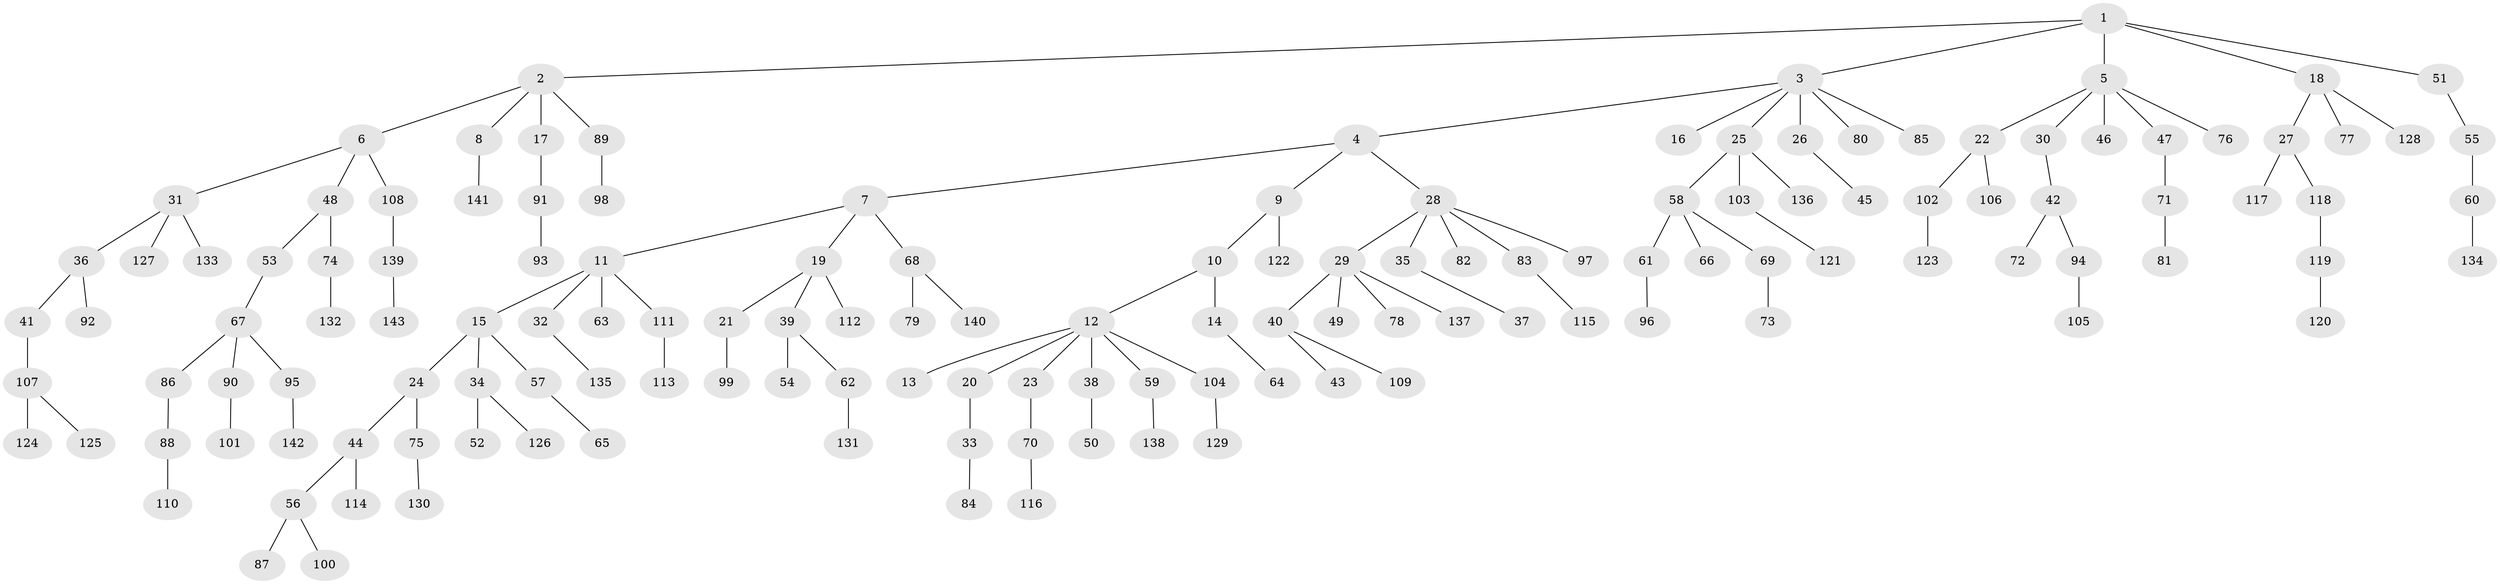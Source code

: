 // Generated by graph-tools (version 1.1) at 2025/36/03/09/25 02:36:53]
// undirected, 143 vertices, 142 edges
graph export_dot {
graph [start="1"]
  node [color=gray90,style=filled];
  1;
  2;
  3;
  4;
  5;
  6;
  7;
  8;
  9;
  10;
  11;
  12;
  13;
  14;
  15;
  16;
  17;
  18;
  19;
  20;
  21;
  22;
  23;
  24;
  25;
  26;
  27;
  28;
  29;
  30;
  31;
  32;
  33;
  34;
  35;
  36;
  37;
  38;
  39;
  40;
  41;
  42;
  43;
  44;
  45;
  46;
  47;
  48;
  49;
  50;
  51;
  52;
  53;
  54;
  55;
  56;
  57;
  58;
  59;
  60;
  61;
  62;
  63;
  64;
  65;
  66;
  67;
  68;
  69;
  70;
  71;
  72;
  73;
  74;
  75;
  76;
  77;
  78;
  79;
  80;
  81;
  82;
  83;
  84;
  85;
  86;
  87;
  88;
  89;
  90;
  91;
  92;
  93;
  94;
  95;
  96;
  97;
  98;
  99;
  100;
  101;
  102;
  103;
  104;
  105;
  106;
  107;
  108;
  109;
  110;
  111;
  112;
  113;
  114;
  115;
  116;
  117;
  118;
  119;
  120;
  121;
  122;
  123;
  124;
  125;
  126;
  127;
  128;
  129;
  130;
  131;
  132;
  133;
  134;
  135;
  136;
  137;
  138;
  139;
  140;
  141;
  142;
  143;
  1 -- 2;
  1 -- 3;
  1 -- 5;
  1 -- 18;
  1 -- 51;
  2 -- 6;
  2 -- 8;
  2 -- 17;
  2 -- 89;
  3 -- 4;
  3 -- 16;
  3 -- 25;
  3 -- 26;
  3 -- 80;
  3 -- 85;
  4 -- 7;
  4 -- 9;
  4 -- 28;
  5 -- 22;
  5 -- 30;
  5 -- 46;
  5 -- 47;
  5 -- 76;
  6 -- 31;
  6 -- 48;
  6 -- 108;
  7 -- 11;
  7 -- 19;
  7 -- 68;
  8 -- 141;
  9 -- 10;
  9 -- 122;
  10 -- 12;
  10 -- 14;
  11 -- 15;
  11 -- 32;
  11 -- 63;
  11 -- 111;
  12 -- 13;
  12 -- 20;
  12 -- 23;
  12 -- 38;
  12 -- 59;
  12 -- 104;
  14 -- 64;
  15 -- 24;
  15 -- 34;
  15 -- 57;
  17 -- 91;
  18 -- 27;
  18 -- 77;
  18 -- 128;
  19 -- 21;
  19 -- 39;
  19 -- 112;
  20 -- 33;
  21 -- 99;
  22 -- 102;
  22 -- 106;
  23 -- 70;
  24 -- 44;
  24 -- 75;
  25 -- 58;
  25 -- 103;
  25 -- 136;
  26 -- 45;
  27 -- 117;
  27 -- 118;
  28 -- 29;
  28 -- 35;
  28 -- 82;
  28 -- 83;
  28 -- 97;
  29 -- 40;
  29 -- 49;
  29 -- 78;
  29 -- 137;
  30 -- 42;
  31 -- 36;
  31 -- 127;
  31 -- 133;
  32 -- 135;
  33 -- 84;
  34 -- 52;
  34 -- 126;
  35 -- 37;
  36 -- 41;
  36 -- 92;
  38 -- 50;
  39 -- 54;
  39 -- 62;
  40 -- 43;
  40 -- 109;
  41 -- 107;
  42 -- 72;
  42 -- 94;
  44 -- 56;
  44 -- 114;
  47 -- 71;
  48 -- 53;
  48 -- 74;
  51 -- 55;
  53 -- 67;
  55 -- 60;
  56 -- 87;
  56 -- 100;
  57 -- 65;
  58 -- 61;
  58 -- 66;
  58 -- 69;
  59 -- 138;
  60 -- 134;
  61 -- 96;
  62 -- 131;
  67 -- 86;
  67 -- 90;
  67 -- 95;
  68 -- 79;
  68 -- 140;
  69 -- 73;
  70 -- 116;
  71 -- 81;
  74 -- 132;
  75 -- 130;
  83 -- 115;
  86 -- 88;
  88 -- 110;
  89 -- 98;
  90 -- 101;
  91 -- 93;
  94 -- 105;
  95 -- 142;
  102 -- 123;
  103 -- 121;
  104 -- 129;
  107 -- 124;
  107 -- 125;
  108 -- 139;
  111 -- 113;
  118 -- 119;
  119 -- 120;
  139 -- 143;
}
